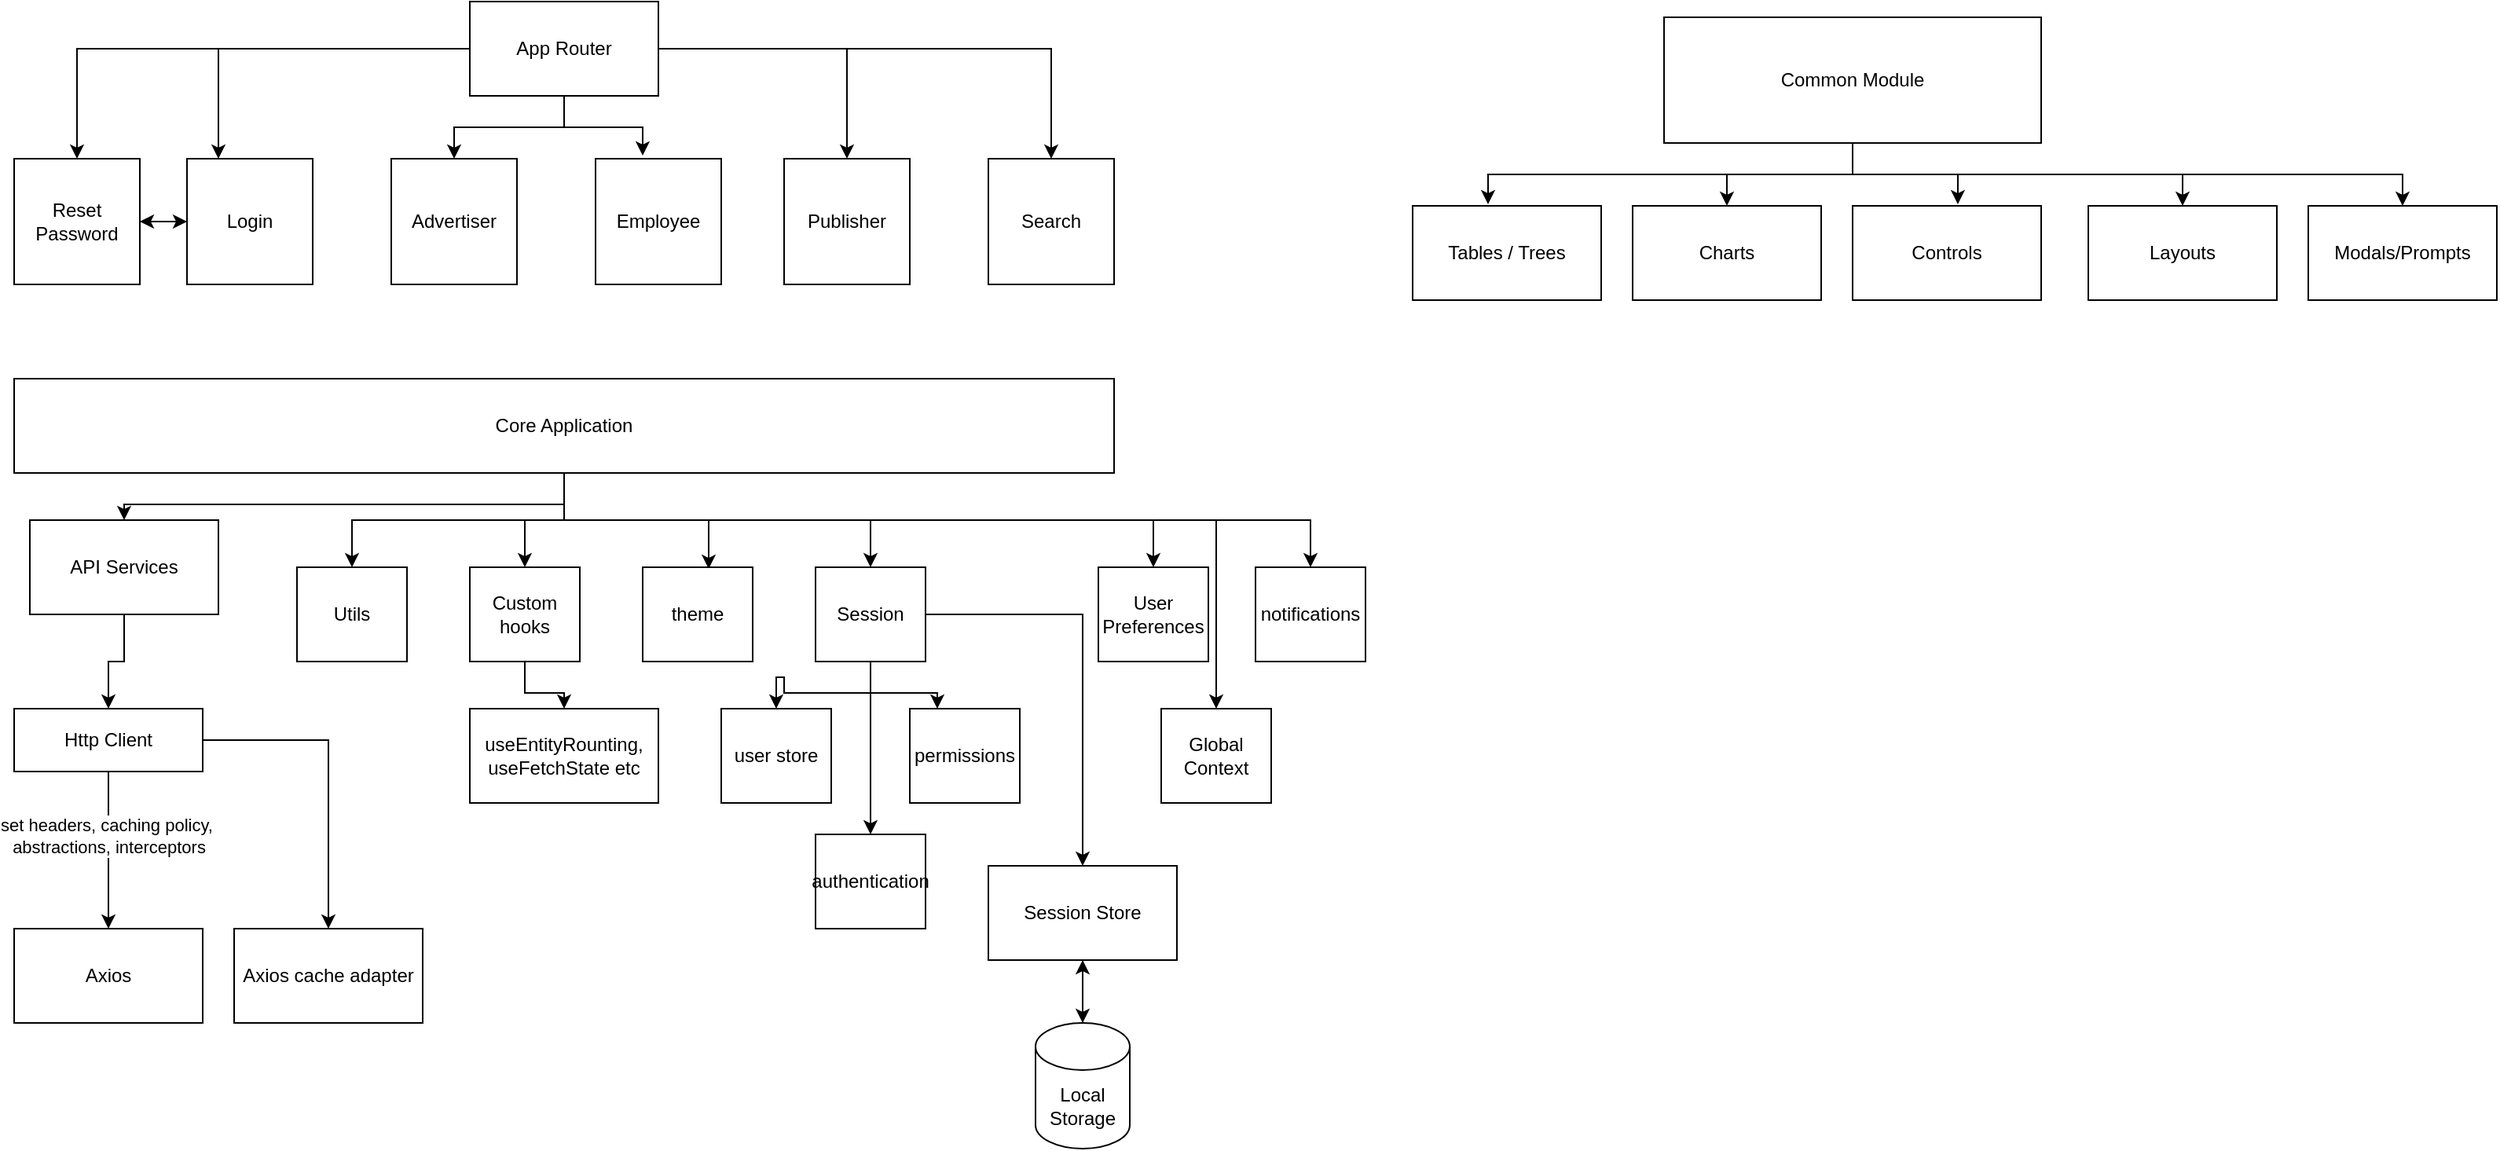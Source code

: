<mxfile version="14.4.3" type="github">
  <diagram id="f5cA9JEQlLjVSHiM5FrV" name="Page-1">
    <mxGraphModel dx="946" dy="538" grid="1" gridSize="10" guides="1" tooltips="1" connect="1" arrows="1" fold="1" page="1" pageScale="1" pageWidth="850" pageHeight="1100" math="0" shadow="0">
      <root>
        <mxCell id="0" />
        <mxCell id="1" parent="0" />
        <mxCell id="Je-rHfzs1zaMtYx9te_G-21" style="edgeStyle=orthogonalEdgeStyle;rounded=0;orthogonalLoop=1;jettySize=auto;html=1;entryX=0.5;entryY=0;entryDx=0;entryDy=0;" edge="1" parent="1" source="Je-rHfzs1zaMtYx9te_G-1" target="Je-rHfzs1zaMtYx9te_G-22">
          <mxGeometry relative="1" as="geometry" />
        </mxCell>
        <mxCell id="Je-rHfzs1zaMtYx9te_G-29" style="edgeStyle=orthogonalEdgeStyle;rounded=0;orthogonalLoop=1;jettySize=auto;html=1;" edge="1" parent="1" source="Je-rHfzs1zaMtYx9te_G-1" target="Je-rHfzs1zaMtYx9te_G-28">
          <mxGeometry relative="1" as="geometry" />
        </mxCell>
        <mxCell id="Je-rHfzs1zaMtYx9te_G-32" style="edgeStyle=orthogonalEdgeStyle;rounded=0;orthogonalLoop=1;jettySize=auto;html=1;" edge="1" parent="1" source="Je-rHfzs1zaMtYx9te_G-1" target="Je-rHfzs1zaMtYx9te_G-30">
          <mxGeometry relative="1" as="geometry" />
        </mxCell>
        <mxCell id="Je-rHfzs1zaMtYx9te_G-36" style="edgeStyle=orthogonalEdgeStyle;rounded=0;orthogonalLoop=1;jettySize=auto;html=1;entryX=0.6;entryY=0.017;entryDx=0;entryDy=0;entryPerimeter=0;" edge="1" parent="1" source="Je-rHfzs1zaMtYx9te_G-1" target="Je-rHfzs1zaMtYx9te_G-35">
          <mxGeometry relative="1" as="geometry" />
        </mxCell>
        <mxCell id="Je-rHfzs1zaMtYx9te_G-38" style="edgeStyle=orthogonalEdgeStyle;rounded=0;orthogonalLoop=1;jettySize=auto;html=1;entryX=0.5;entryY=0;entryDx=0;entryDy=0;" edge="1" parent="1" source="Je-rHfzs1zaMtYx9te_G-1" target="Je-rHfzs1zaMtYx9te_G-37">
          <mxGeometry relative="1" as="geometry" />
        </mxCell>
        <mxCell id="Je-rHfzs1zaMtYx9te_G-48" style="edgeStyle=orthogonalEdgeStyle;rounded=0;orthogonalLoop=1;jettySize=auto;html=1;" edge="1" parent="1" source="Je-rHfzs1zaMtYx9te_G-1" target="Je-rHfzs1zaMtYx9te_G-47">
          <mxGeometry relative="1" as="geometry" />
        </mxCell>
        <mxCell id="Je-rHfzs1zaMtYx9te_G-50" style="edgeStyle=orthogonalEdgeStyle;rounded=0;orthogonalLoop=1;jettySize=auto;html=1;" edge="1" parent="1" source="Je-rHfzs1zaMtYx9te_G-1" target="Je-rHfzs1zaMtYx9te_G-49">
          <mxGeometry relative="1" as="geometry">
            <Array as="points">
              <mxPoint x="390" y="400" />
              <mxPoint x="865" y="400" />
            </Array>
          </mxGeometry>
        </mxCell>
        <mxCell id="Je-rHfzs1zaMtYx9te_G-54" style="edgeStyle=orthogonalEdgeStyle;rounded=0;orthogonalLoop=1;jettySize=auto;html=1;" edge="1" parent="1" source="Je-rHfzs1zaMtYx9te_G-1" target="Je-rHfzs1zaMtYx9te_G-53">
          <mxGeometry relative="1" as="geometry">
            <Array as="points">
              <mxPoint x="390" y="400" />
              <mxPoint x="805" y="400" />
            </Array>
          </mxGeometry>
        </mxCell>
        <mxCell id="Je-rHfzs1zaMtYx9te_G-1" value="Core Application" style="rounded=0;whiteSpace=wrap;html=1;" vertex="1" parent="1">
          <mxGeometry x="40" y="310" width="700" height="60" as="geometry" />
        </mxCell>
        <mxCell id="Je-rHfzs1zaMtYx9te_G-9" style="edgeStyle=orthogonalEdgeStyle;rounded=0;orthogonalLoop=1;jettySize=auto;html=1;entryX=0.25;entryY=0;entryDx=0;entryDy=0;" edge="1" parent="1" source="Je-rHfzs1zaMtYx9te_G-2" target="Je-rHfzs1zaMtYx9te_G-3">
          <mxGeometry relative="1" as="geometry" />
        </mxCell>
        <mxCell id="Je-rHfzs1zaMtYx9te_G-10" style="edgeStyle=orthogonalEdgeStyle;rounded=0;orthogonalLoop=1;jettySize=auto;html=1;" edge="1" parent="1" source="Je-rHfzs1zaMtYx9te_G-2" target="Je-rHfzs1zaMtYx9te_G-5">
          <mxGeometry relative="1" as="geometry">
            <mxPoint x="320" y="160" as="targetPoint" />
          </mxGeometry>
        </mxCell>
        <mxCell id="Je-rHfzs1zaMtYx9te_G-11" style="edgeStyle=orthogonalEdgeStyle;rounded=0;orthogonalLoop=1;jettySize=auto;html=1;entryX=0.375;entryY=-0.025;entryDx=0;entryDy=0;entryPerimeter=0;" edge="1" parent="1" source="Je-rHfzs1zaMtYx9te_G-2" target="Je-rHfzs1zaMtYx9te_G-6">
          <mxGeometry relative="1" as="geometry" />
        </mxCell>
        <mxCell id="Je-rHfzs1zaMtYx9te_G-12" style="edgeStyle=orthogonalEdgeStyle;rounded=0;orthogonalLoop=1;jettySize=auto;html=1;" edge="1" parent="1" source="Je-rHfzs1zaMtYx9te_G-2" target="Je-rHfzs1zaMtYx9te_G-7">
          <mxGeometry relative="1" as="geometry" />
        </mxCell>
        <mxCell id="Je-rHfzs1zaMtYx9te_G-13" style="edgeStyle=orthogonalEdgeStyle;rounded=0;orthogonalLoop=1;jettySize=auto;html=1;" edge="1" parent="1" source="Je-rHfzs1zaMtYx9te_G-2" target="Je-rHfzs1zaMtYx9te_G-8">
          <mxGeometry relative="1" as="geometry" />
        </mxCell>
        <mxCell id="Je-rHfzs1zaMtYx9te_G-16" style="edgeStyle=orthogonalEdgeStyle;rounded=0;orthogonalLoop=1;jettySize=auto;html=1;" edge="1" parent="1" source="Je-rHfzs1zaMtYx9te_G-2" target="Je-rHfzs1zaMtYx9te_G-15">
          <mxGeometry relative="1" as="geometry" />
        </mxCell>
        <mxCell id="Je-rHfzs1zaMtYx9te_G-2" value="App Router" style="rounded=0;whiteSpace=wrap;html=1;" vertex="1" parent="1">
          <mxGeometry x="330" y="70" width="120" height="60" as="geometry" />
        </mxCell>
        <mxCell id="Je-rHfzs1zaMtYx9te_G-18" style="edgeStyle=orthogonalEdgeStyle;rounded=0;orthogonalLoop=1;jettySize=auto;html=1;" edge="1" parent="1" source="Je-rHfzs1zaMtYx9te_G-3" target="Je-rHfzs1zaMtYx9te_G-15">
          <mxGeometry relative="1" as="geometry" />
        </mxCell>
        <mxCell id="Je-rHfzs1zaMtYx9te_G-3" value="Login" style="whiteSpace=wrap;html=1;aspect=fixed;" vertex="1" parent="1">
          <mxGeometry x="150" y="170" width="80" height="80" as="geometry" />
        </mxCell>
        <mxCell id="Je-rHfzs1zaMtYx9te_G-5" value="Advertiser" style="whiteSpace=wrap;html=1;aspect=fixed;" vertex="1" parent="1">
          <mxGeometry x="280" y="170" width="80" height="80" as="geometry" />
        </mxCell>
        <mxCell id="Je-rHfzs1zaMtYx9te_G-6" value="Employee" style="whiteSpace=wrap;html=1;aspect=fixed;" vertex="1" parent="1">
          <mxGeometry x="410" y="170" width="80" height="80" as="geometry" />
        </mxCell>
        <mxCell id="Je-rHfzs1zaMtYx9te_G-7" value="Publisher" style="whiteSpace=wrap;html=1;aspect=fixed;" vertex="1" parent="1">
          <mxGeometry x="530" y="170" width="80" height="80" as="geometry" />
        </mxCell>
        <mxCell id="Je-rHfzs1zaMtYx9te_G-8" value="Search" style="whiteSpace=wrap;html=1;aspect=fixed;" vertex="1" parent="1">
          <mxGeometry x="660" y="170" width="80" height="80" as="geometry" />
        </mxCell>
        <mxCell id="Je-rHfzs1zaMtYx9te_G-20" style="edgeStyle=orthogonalEdgeStyle;rounded=0;orthogonalLoop=1;jettySize=auto;html=1;" edge="1" parent="1" source="Je-rHfzs1zaMtYx9te_G-14" target="Je-rHfzs1zaMtYx9te_G-19">
          <mxGeometry relative="1" as="geometry" />
        </mxCell>
        <mxCell id="Je-rHfzs1zaMtYx9te_G-24" value="set headers, caching policy,&amp;nbsp;&lt;br&gt;abstractions, interceptors" style="edgeLabel;html=1;align=center;verticalAlign=middle;resizable=0;points=[];" vertex="1" connectable="0" parent="Je-rHfzs1zaMtYx9te_G-20">
          <mxGeometry x="-0.18" relative="1" as="geometry">
            <mxPoint as="offset" />
          </mxGeometry>
        </mxCell>
        <mxCell id="Je-rHfzs1zaMtYx9te_G-27" style="edgeStyle=orthogonalEdgeStyle;rounded=0;orthogonalLoop=1;jettySize=auto;html=1;" edge="1" parent="1" source="Je-rHfzs1zaMtYx9te_G-14" target="Je-rHfzs1zaMtYx9te_G-25">
          <mxGeometry relative="1" as="geometry" />
        </mxCell>
        <mxCell id="Je-rHfzs1zaMtYx9te_G-14" value="Http Client" style="rounded=0;whiteSpace=wrap;html=1;" vertex="1" parent="1">
          <mxGeometry x="40" y="520" width="120" height="40" as="geometry" />
        </mxCell>
        <mxCell id="Je-rHfzs1zaMtYx9te_G-17" style="edgeStyle=orthogonalEdgeStyle;rounded=0;orthogonalLoop=1;jettySize=auto;html=1;" edge="1" parent="1" source="Je-rHfzs1zaMtYx9te_G-15" target="Je-rHfzs1zaMtYx9te_G-3">
          <mxGeometry relative="1" as="geometry" />
        </mxCell>
        <mxCell id="Je-rHfzs1zaMtYx9te_G-15" value="Reset Password" style="whiteSpace=wrap;html=1;aspect=fixed;" vertex="1" parent="1">
          <mxGeometry x="40" y="170" width="80" height="80" as="geometry" />
        </mxCell>
        <mxCell id="Je-rHfzs1zaMtYx9te_G-19" value="Axios" style="rounded=0;whiteSpace=wrap;html=1;" vertex="1" parent="1">
          <mxGeometry x="40" y="660" width="120" height="60" as="geometry" />
        </mxCell>
        <mxCell id="Je-rHfzs1zaMtYx9te_G-23" style="edgeStyle=orthogonalEdgeStyle;rounded=0;orthogonalLoop=1;jettySize=auto;html=1;" edge="1" parent="1" source="Je-rHfzs1zaMtYx9te_G-22" target="Je-rHfzs1zaMtYx9te_G-14">
          <mxGeometry relative="1" as="geometry" />
        </mxCell>
        <mxCell id="Je-rHfzs1zaMtYx9te_G-22" value="API Services" style="rounded=0;whiteSpace=wrap;html=1;" vertex="1" parent="1">
          <mxGeometry x="50" y="400" width="120" height="60" as="geometry" />
        </mxCell>
        <mxCell id="Je-rHfzs1zaMtYx9te_G-25" value="Axios cache adapter" style="rounded=0;whiteSpace=wrap;html=1;" vertex="1" parent="1">
          <mxGeometry x="180" y="660" width="120" height="60" as="geometry" />
        </mxCell>
        <mxCell id="Je-rHfzs1zaMtYx9te_G-28" value="Utils" style="rounded=0;whiteSpace=wrap;html=1;" vertex="1" parent="1">
          <mxGeometry x="220" y="430" width="70" height="60" as="geometry" />
        </mxCell>
        <mxCell id="Je-rHfzs1zaMtYx9te_G-34" style="edgeStyle=orthogonalEdgeStyle;rounded=0;orthogonalLoop=1;jettySize=auto;html=1;entryX=0.5;entryY=0;entryDx=0;entryDy=0;" edge="1" parent="1" source="Je-rHfzs1zaMtYx9te_G-30" target="Je-rHfzs1zaMtYx9te_G-33">
          <mxGeometry relative="1" as="geometry" />
        </mxCell>
        <mxCell id="Je-rHfzs1zaMtYx9te_G-30" value="Custom hooks" style="rounded=0;whiteSpace=wrap;html=1;" vertex="1" parent="1">
          <mxGeometry x="330" y="430" width="70" height="60" as="geometry" />
        </mxCell>
        <mxCell id="Je-rHfzs1zaMtYx9te_G-33" value="useEntityRounting,&lt;br&gt;useFetchState etc" style="rounded=0;whiteSpace=wrap;html=1;" vertex="1" parent="1">
          <mxGeometry x="330" y="520" width="120" height="60" as="geometry" />
        </mxCell>
        <mxCell id="Je-rHfzs1zaMtYx9te_G-35" value="theme" style="rounded=0;whiteSpace=wrap;html=1;" vertex="1" parent="1">
          <mxGeometry x="440" y="430" width="70" height="60" as="geometry" />
        </mxCell>
        <mxCell id="Je-rHfzs1zaMtYx9te_G-41" style="edgeStyle=orthogonalEdgeStyle;rounded=0;orthogonalLoop=1;jettySize=auto;html=1;entryX=0.5;entryY=0;entryDx=0;entryDy=0;" edge="1" parent="1" source="Je-rHfzs1zaMtYx9te_G-37" target="Je-rHfzs1zaMtYx9te_G-66">
          <mxGeometry relative="1" as="geometry">
            <Array as="points">
              <mxPoint x="720" y="460" />
              <mxPoint x="720" y="620" />
            </Array>
          </mxGeometry>
        </mxCell>
        <mxCell id="Je-rHfzs1zaMtYx9te_G-44" style="edgeStyle=orthogonalEdgeStyle;rounded=0;orthogonalLoop=1;jettySize=auto;html=1;entryX=0.5;entryY=0;entryDx=0;entryDy=0;" edge="1" parent="1" source="Je-rHfzs1zaMtYx9te_G-37" target="Je-rHfzs1zaMtYx9te_G-43">
          <mxGeometry relative="1" as="geometry" />
        </mxCell>
        <mxCell id="Je-rHfzs1zaMtYx9te_G-46" style="edgeStyle=orthogonalEdgeStyle;rounded=0;orthogonalLoop=1;jettySize=auto;html=1;entryX=0.25;entryY=0;entryDx=0;entryDy=0;" edge="1" parent="1" source="Je-rHfzs1zaMtYx9te_G-37" target="Je-rHfzs1zaMtYx9te_G-45">
          <mxGeometry relative="1" as="geometry" />
        </mxCell>
        <mxCell id="Je-rHfzs1zaMtYx9te_G-52" style="edgeStyle=orthogonalEdgeStyle;rounded=0;orthogonalLoop=1;jettySize=auto;html=1;" edge="1" parent="1" source="Je-rHfzs1zaMtYx9te_G-37" target="Je-rHfzs1zaMtYx9te_G-51">
          <mxGeometry relative="1" as="geometry" />
        </mxCell>
        <mxCell id="Je-rHfzs1zaMtYx9te_G-37" value="Session" style="rounded=0;whiteSpace=wrap;html=1;" vertex="1" parent="1">
          <mxGeometry x="550" y="430" width="70" height="60" as="geometry" />
        </mxCell>
        <mxCell id="Je-rHfzs1zaMtYx9te_G-67" style="edgeStyle=orthogonalEdgeStyle;rounded=0;orthogonalLoop=1;jettySize=auto;html=1;" edge="1" parent="1" source="Je-rHfzs1zaMtYx9te_G-39" target="Je-rHfzs1zaMtYx9te_G-66">
          <mxGeometry relative="1" as="geometry" />
        </mxCell>
        <mxCell id="Je-rHfzs1zaMtYx9te_G-39" value="Local Storage" style="shape=cylinder3;whiteSpace=wrap;html=1;boundedLbl=1;backgroundOutline=1;size=15;" vertex="1" parent="1">
          <mxGeometry x="690" y="720" width="60" height="80" as="geometry" />
        </mxCell>
        <mxCell id="Je-rHfzs1zaMtYx9te_G-43" value="user store" style="rounded=0;whiteSpace=wrap;html=1;" vertex="1" parent="1">
          <mxGeometry x="490" y="520" width="70" height="60" as="geometry" />
        </mxCell>
        <mxCell id="Je-rHfzs1zaMtYx9te_G-45" value="permissions" style="rounded=0;whiteSpace=wrap;html=1;" vertex="1" parent="1">
          <mxGeometry x="610" y="520" width="70" height="60" as="geometry" />
        </mxCell>
        <mxCell id="Je-rHfzs1zaMtYx9te_G-47" value="User Preferences" style="rounded=0;whiteSpace=wrap;html=1;" vertex="1" parent="1">
          <mxGeometry x="730" y="430" width="70" height="60" as="geometry" />
        </mxCell>
        <mxCell id="Je-rHfzs1zaMtYx9te_G-49" value="notifications" style="rounded=0;whiteSpace=wrap;html=1;" vertex="1" parent="1">
          <mxGeometry x="830" y="430" width="70" height="60" as="geometry" />
        </mxCell>
        <mxCell id="Je-rHfzs1zaMtYx9te_G-51" value="authentication" style="rounded=0;whiteSpace=wrap;html=1;" vertex="1" parent="1">
          <mxGeometry x="550" y="600" width="70" height="60" as="geometry" />
        </mxCell>
        <mxCell id="Je-rHfzs1zaMtYx9te_G-53" value="Global Context" style="rounded=0;whiteSpace=wrap;html=1;" vertex="1" parent="1">
          <mxGeometry x="770" y="520" width="70" height="60" as="geometry" />
        </mxCell>
        <mxCell id="Je-rHfzs1zaMtYx9te_G-59" style="edgeStyle=orthogonalEdgeStyle;rounded=0;orthogonalLoop=1;jettySize=auto;html=1;entryX=0.4;entryY=-0.017;entryDx=0;entryDy=0;entryPerimeter=0;" edge="1" parent="1" source="Je-rHfzs1zaMtYx9te_G-55" target="Je-rHfzs1zaMtYx9te_G-56">
          <mxGeometry relative="1" as="geometry">
            <Array as="points">
              <mxPoint x="1210" y="180" />
              <mxPoint x="978" y="180" />
            </Array>
          </mxGeometry>
        </mxCell>
        <mxCell id="Je-rHfzs1zaMtYx9te_G-60" style="edgeStyle=orthogonalEdgeStyle;rounded=0;orthogonalLoop=1;jettySize=auto;html=1;" edge="1" parent="1" source="Je-rHfzs1zaMtYx9te_G-55" target="Je-rHfzs1zaMtYx9te_G-57">
          <mxGeometry relative="1" as="geometry" />
        </mxCell>
        <mxCell id="Je-rHfzs1zaMtYx9te_G-61" style="edgeStyle=orthogonalEdgeStyle;rounded=0;orthogonalLoop=1;jettySize=auto;html=1;entryX=0.558;entryY=-0.017;entryDx=0;entryDy=0;entryPerimeter=0;" edge="1" parent="1" source="Je-rHfzs1zaMtYx9te_G-55" target="Je-rHfzs1zaMtYx9te_G-58">
          <mxGeometry relative="1" as="geometry" />
        </mxCell>
        <mxCell id="Je-rHfzs1zaMtYx9te_G-63" style="edgeStyle=orthogonalEdgeStyle;rounded=0;orthogonalLoop=1;jettySize=auto;html=1;entryX=0.5;entryY=0;entryDx=0;entryDy=0;" edge="1" parent="1" source="Je-rHfzs1zaMtYx9te_G-55" target="Je-rHfzs1zaMtYx9te_G-62">
          <mxGeometry relative="1" as="geometry">
            <Array as="points">
              <mxPoint x="1210" y="180" />
              <mxPoint x="1420" y="180" />
            </Array>
          </mxGeometry>
        </mxCell>
        <mxCell id="Je-rHfzs1zaMtYx9te_G-65" style="edgeStyle=orthogonalEdgeStyle;rounded=0;orthogonalLoop=1;jettySize=auto;html=1;" edge="1" parent="1" source="Je-rHfzs1zaMtYx9te_G-55" target="Je-rHfzs1zaMtYx9te_G-64">
          <mxGeometry relative="1" as="geometry">
            <Array as="points">
              <mxPoint x="1210" y="180" />
              <mxPoint x="1560" y="180" />
            </Array>
          </mxGeometry>
        </mxCell>
        <mxCell id="Je-rHfzs1zaMtYx9te_G-55" value="Common Module" style="rounded=0;whiteSpace=wrap;html=1;" vertex="1" parent="1">
          <mxGeometry x="1090" y="80" width="240" height="80" as="geometry" />
        </mxCell>
        <mxCell id="Je-rHfzs1zaMtYx9te_G-56" value="Tables / Trees" style="rounded=0;whiteSpace=wrap;html=1;" vertex="1" parent="1">
          <mxGeometry x="930" y="200" width="120" height="60" as="geometry" />
        </mxCell>
        <mxCell id="Je-rHfzs1zaMtYx9te_G-57" value="Charts" style="rounded=0;whiteSpace=wrap;html=1;" vertex="1" parent="1">
          <mxGeometry x="1070" y="200" width="120" height="60" as="geometry" />
        </mxCell>
        <mxCell id="Je-rHfzs1zaMtYx9te_G-58" value="Controls" style="rounded=0;whiteSpace=wrap;html=1;" vertex="1" parent="1">
          <mxGeometry x="1210" y="200" width="120" height="60" as="geometry" />
        </mxCell>
        <mxCell id="Je-rHfzs1zaMtYx9te_G-62" value="Layouts" style="rounded=0;whiteSpace=wrap;html=1;" vertex="1" parent="1">
          <mxGeometry x="1360" y="200" width="120" height="60" as="geometry" />
        </mxCell>
        <mxCell id="Je-rHfzs1zaMtYx9te_G-64" value="Modals/Prompts" style="rounded=0;whiteSpace=wrap;html=1;" vertex="1" parent="1">
          <mxGeometry x="1500" y="200" width="120" height="60" as="geometry" />
        </mxCell>
        <mxCell id="Je-rHfzs1zaMtYx9te_G-68" style="edgeStyle=orthogonalEdgeStyle;rounded=0;orthogonalLoop=1;jettySize=auto;html=1;entryX=0.5;entryY=0;entryDx=0;entryDy=0;entryPerimeter=0;" edge="1" parent="1" source="Je-rHfzs1zaMtYx9te_G-66" target="Je-rHfzs1zaMtYx9te_G-39">
          <mxGeometry relative="1" as="geometry" />
        </mxCell>
        <mxCell id="Je-rHfzs1zaMtYx9te_G-66" value="Session Store" style="rounded=0;whiteSpace=wrap;html=1;" vertex="1" parent="1">
          <mxGeometry x="660" y="620" width="120" height="60" as="geometry" />
        </mxCell>
      </root>
    </mxGraphModel>
  </diagram>
</mxfile>
